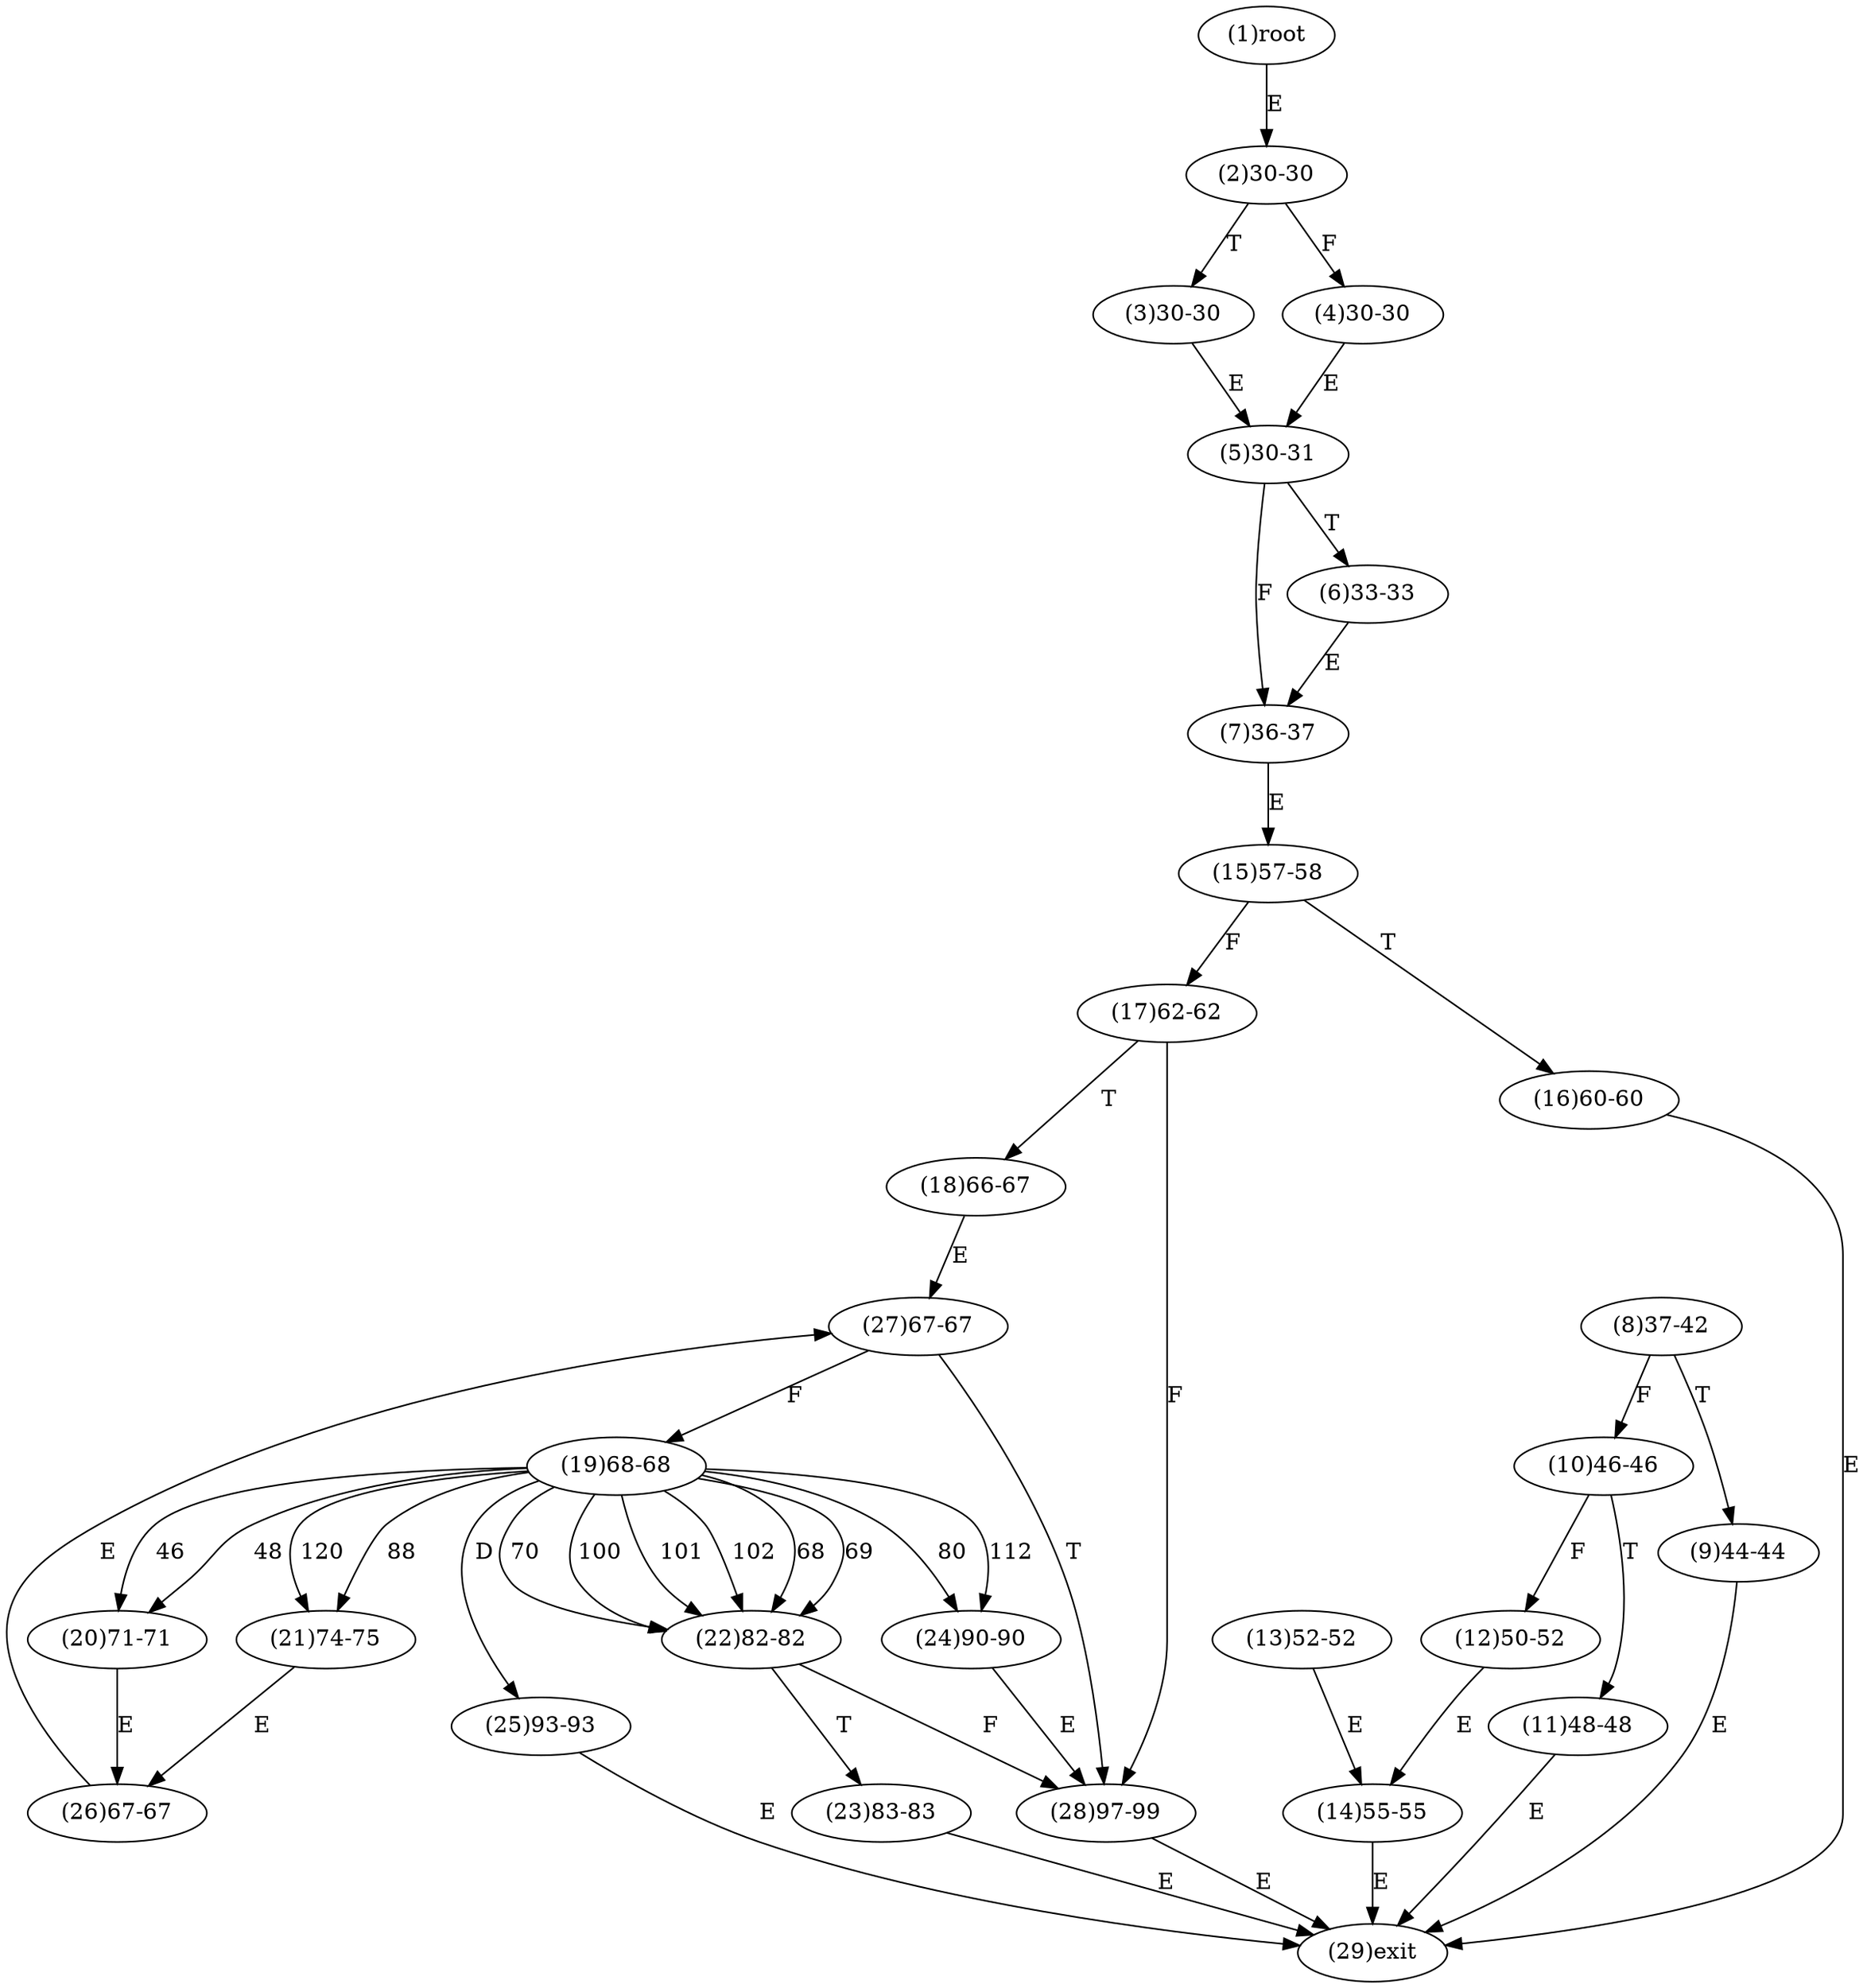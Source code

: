 digraph "" { 
1[ label="(1)root"];
2[ label="(2)30-30"];
3[ label="(3)30-30"];
4[ label="(4)30-30"];
5[ label="(5)30-31"];
6[ label="(6)33-33"];
7[ label="(7)36-37"];
8[ label="(8)37-42"];
9[ label="(9)44-44"];
10[ label="(10)46-46"];
11[ label="(11)48-48"];
12[ label="(12)50-52"];
13[ label="(13)52-52"];
14[ label="(14)55-55"];
15[ label="(15)57-58"];
17[ label="(17)62-62"];
16[ label="(16)60-60"];
19[ label="(19)68-68"];
18[ label="(18)66-67"];
21[ label="(21)74-75"];
20[ label="(20)71-71"];
23[ label="(23)83-83"];
22[ label="(22)82-82"];
25[ label="(25)93-93"];
24[ label="(24)90-90"];
27[ label="(27)67-67"];
26[ label="(26)67-67"];
29[ label="(29)exit"];
28[ label="(28)97-99"];
1->2[ label="E"];
2->4[ label="F"];
2->3[ label="T"];
3->5[ label="E"];
4->5[ label="E"];
5->7[ label="F"];
5->6[ label="T"];
6->7[ label="E"];
7->15[ label="E"];
8->10[ label="F"];
8->9[ label="T"];
9->29[ label="E"];
10->12[ label="F"];
10->11[ label="T"];
11->29[ label="E"];
12->14[ label="E"];
13->14[ label="E"];
14->29[ label="E"];
15->17[ label="F"];
15->16[ label="T"];
16->29[ label="E"];
17->28[ label="F"];
17->18[ label="T"];
18->27[ label="E"];
19->20[ label="46"];
19->20[ label="48"];
19->22[ label="68"];
19->22[ label="69"];
19->22[ label="70"];
19->24[ label="80"];
19->21[ label="88"];
19->22[ label="100"];
19->22[ label="101"];
19->22[ label="102"];
19->24[ label="112"];
19->21[ label="120"];
19->25[ label="D"];
20->26[ label="E"];
21->26[ label="E"];
22->28[ label="F"];
22->23[ label="T"];
23->29[ label="E"];
24->28[ label="E"];
25->29[ label="E"];
26->27[ label="E"];
27->19[ label="F"];
27->28[ label="T"];
28->29[ label="E"];
}